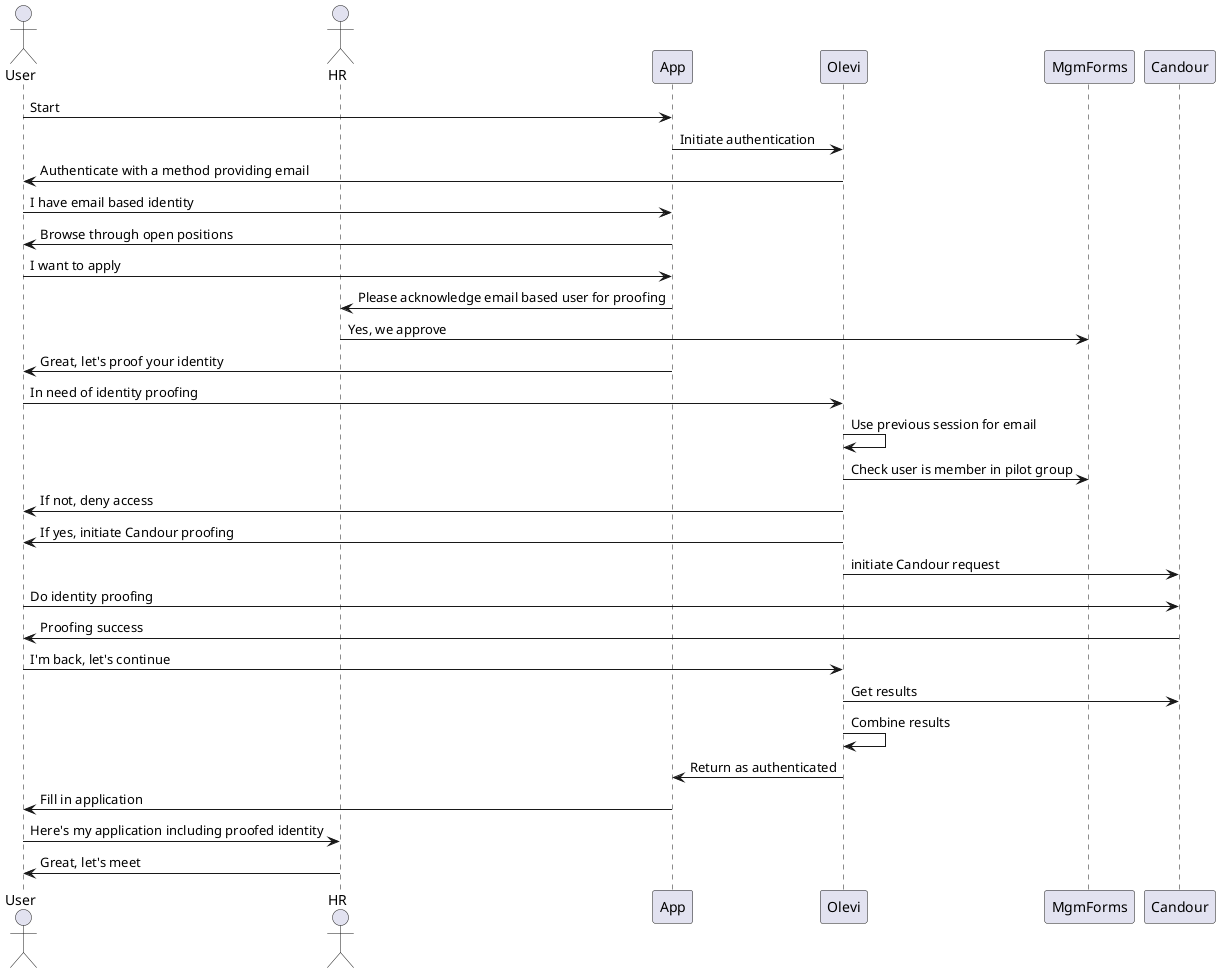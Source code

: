 @startuml useCase-Candour-stepup

actor User
actor HR

User -> App: Start
App -> Olevi: Initiate authentication
Olevi -> User: Authenticate with a method providing email
User -> App: I have email based identity
App -> User: Browse through open positions
User -> App: I want to apply
App -> HR: Please acknowledge email based user for proofing
HR -> MgmForms: Yes, we approve
App -> User: Great, let's proof your identity
User -> Olevi: In need of identity proofing
Olevi -> Olevi: Use previous session for email
Olevi -> MgmForms: Check user is member in pilot group
Olevi -> User: If not, deny access
Olevi -> User: If yes, initiate Candour proofing
Olevi -> Candour: initiate Candour request
User -> Candour: Do identity proofing
Candour -> User: Proofing success
User -> Olevi: I'm back, let's continue
Olevi -> Candour: Get results
Olevi -> Olevi: Combine results
Olevi -> App: Return as authenticated
App -> User: Fill in application
User -> HR: Here's my application including proofed identity
HR -> User: Great, let's meet

@enduml